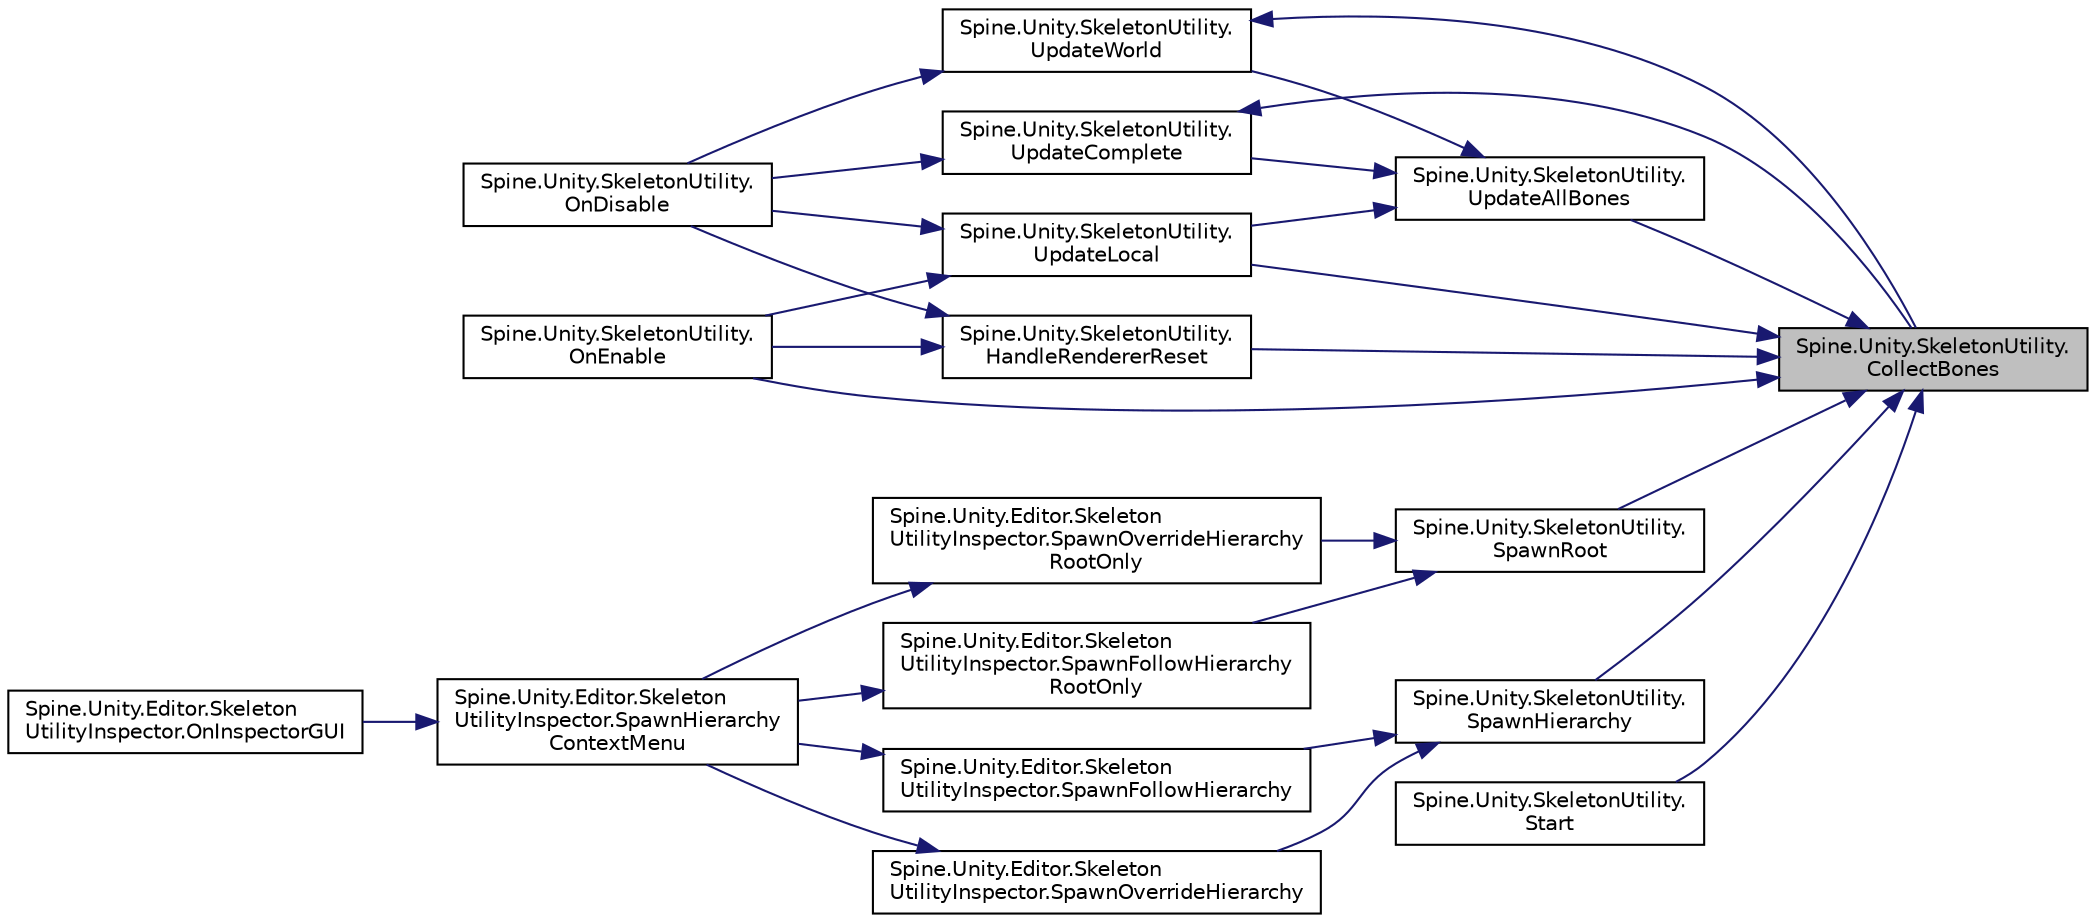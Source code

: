 digraph "Spine.Unity.SkeletonUtility.CollectBones"
{
 // LATEX_PDF_SIZE
  edge [fontname="Helvetica",fontsize="10",labelfontname="Helvetica",labelfontsize="10"];
  node [fontname="Helvetica",fontsize="10",shape=record];
  rankdir="RL";
  Node1 [label="Spine.Unity.SkeletonUtility.\lCollectBones",height=0.2,width=0.4,color="black", fillcolor="grey75", style="filled", fontcolor="black",tooltip=" "];
  Node1 -> Node2 [dir="back",color="midnightblue",fontsize="10",style="solid"];
  Node2 [label="Spine.Unity.SkeletonUtility.\lHandleRendererReset",height=0.2,width=0.4,color="black", fillcolor="white", style="filled",URL="$class_spine_1_1_unity_1_1_skeleton_utility.html#a3e082cff6cee7236a52c1d2e180858e6",tooltip=" "];
  Node2 -> Node3 [dir="back",color="midnightblue",fontsize="10",style="solid"];
  Node3 [label="Spine.Unity.SkeletonUtility.\lOnDisable",height=0.2,width=0.4,color="black", fillcolor="white", style="filled",URL="$class_spine_1_1_unity_1_1_skeleton_utility.html#ab6d579cc0b750cdb5cda3b229bee548e",tooltip=" "];
  Node2 -> Node4 [dir="back",color="midnightblue",fontsize="10",style="solid"];
  Node4 [label="Spine.Unity.SkeletonUtility.\lOnEnable",height=0.2,width=0.4,color="black", fillcolor="white", style="filled",URL="$class_spine_1_1_unity_1_1_skeleton_utility.html#aa78b163706d319ad90dc479f8aaeef8f",tooltip=" "];
  Node1 -> Node4 [dir="back",color="midnightblue",fontsize="10",style="solid"];
  Node1 -> Node5 [dir="back",color="midnightblue",fontsize="10",style="solid"];
  Node5 [label="Spine.Unity.SkeletonUtility.\lSpawnHierarchy",height=0.2,width=0.4,color="black", fillcolor="white", style="filled",URL="$class_spine_1_1_unity_1_1_skeleton_utility.html#aca7429047790d57b9da23180484224c7",tooltip=" "];
  Node5 -> Node6 [dir="back",color="midnightblue",fontsize="10",style="solid"];
  Node6 [label="Spine.Unity.Editor.Skeleton\lUtilityInspector.SpawnFollowHierarchy",height=0.2,width=0.4,color="black", fillcolor="white", style="filled",URL="$class_spine_1_1_unity_1_1_editor_1_1_skeleton_utility_inspector.html#a92860705b113a15e7dad148fd33ebd48",tooltip=" "];
  Node6 -> Node7 [dir="back",color="midnightblue",fontsize="10",style="solid"];
  Node7 [label="Spine.Unity.Editor.Skeleton\lUtilityInspector.SpawnHierarchy\lContextMenu",height=0.2,width=0.4,color="black", fillcolor="white", style="filled",URL="$class_spine_1_1_unity_1_1_editor_1_1_skeleton_utility_inspector.html#ac788bccb16956f14571306f3f4dfc13d",tooltip=" "];
  Node7 -> Node8 [dir="back",color="midnightblue",fontsize="10",style="solid"];
  Node8 [label="Spine.Unity.Editor.Skeleton\lUtilityInspector.OnInspectorGUI",height=0.2,width=0.4,color="black", fillcolor="white", style="filled",URL="$class_spine_1_1_unity_1_1_editor_1_1_skeleton_utility_inspector.html#a6f52ece3c7e4f67f2e25c41b40adba3f",tooltip=" "];
  Node5 -> Node9 [dir="back",color="midnightblue",fontsize="10",style="solid"];
  Node9 [label="Spine.Unity.Editor.Skeleton\lUtilityInspector.SpawnOverrideHierarchy",height=0.2,width=0.4,color="black", fillcolor="white", style="filled",URL="$class_spine_1_1_unity_1_1_editor_1_1_skeleton_utility_inspector.html#a2708a1e7073263a0c030b8bcaa40638c",tooltip=" "];
  Node9 -> Node7 [dir="back",color="midnightblue",fontsize="10",style="solid"];
  Node1 -> Node10 [dir="back",color="midnightblue",fontsize="10",style="solid"];
  Node10 [label="Spine.Unity.SkeletonUtility.\lSpawnRoot",height=0.2,width=0.4,color="black", fillcolor="white", style="filled",URL="$class_spine_1_1_unity_1_1_skeleton_utility.html#a0f885c2a30cd961443484ca28ec77701",tooltip=" "];
  Node10 -> Node11 [dir="back",color="midnightblue",fontsize="10",style="solid"];
  Node11 [label="Spine.Unity.Editor.Skeleton\lUtilityInspector.SpawnFollowHierarchy\lRootOnly",height=0.2,width=0.4,color="black", fillcolor="white", style="filled",URL="$class_spine_1_1_unity_1_1_editor_1_1_skeleton_utility_inspector.html#a1a639c83e8127cd48223f24076c880bb",tooltip=" "];
  Node11 -> Node7 [dir="back",color="midnightblue",fontsize="10",style="solid"];
  Node10 -> Node12 [dir="back",color="midnightblue",fontsize="10",style="solid"];
  Node12 [label="Spine.Unity.Editor.Skeleton\lUtilityInspector.SpawnOverrideHierarchy\lRootOnly",height=0.2,width=0.4,color="black", fillcolor="white", style="filled",URL="$class_spine_1_1_unity_1_1_editor_1_1_skeleton_utility_inspector.html#a461c26edb5aa51272b5c7d0b0af02bf4",tooltip=" "];
  Node12 -> Node7 [dir="back",color="midnightblue",fontsize="10",style="solid"];
  Node1 -> Node13 [dir="back",color="midnightblue",fontsize="10",style="solid"];
  Node13 [label="Spine.Unity.SkeletonUtility.\lStart",height=0.2,width=0.4,color="black", fillcolor="white", style="filled",URL="$class_spine_1_1_unity_1_1_skeleton_utility.html#a5a0b0a15d3643eac13d5eac42bac0536",tooltip=" "];
  Node1 -> Node14 [dir="back",color="midnightblue",fontsize="10",style="solid"];
  Node14 [label="Spine.Unity.SkeletonUtility.\lUpdateAllBones",height=0.2,width=0.4,color="black", fillcolor="white", style="filled",URL="$class_spine_1_1_unity_1_1_skeleton_utility.html#a4494dc034768c27c176aa285f53de883",tooltip=" "];
  Node14 -> Node15 [dir="back",color="midnightblue",fontsize="10",style="solid"];
  Node15 [label="Spine.Unity.SkeletonUtility.\lUpdateComplete",height=0.2,width=0.4,color="black", fillcolor="white", style="filled",URL="$class_spine_1_1_unity_1_1_skeleton_utility.html#a594711858f18430e3a4bb903cb50b7f9",tooltip=" "];
  Node15 -> Node1 [dir="back",color="midnightblue",fontsize="10",style="solid"];
  Node15 -> Node3 [dir="back",color="midnightblue",fontsize="10",style="solid"];
  Node14 -> Node16 [dir="back",color="midnightblue",fontsize="10",style="solid"];
  Node16 [label="Spine.Unity.SkeletonUtility.\lUpdateLocal",height=0.2,width=0.4,color="black", fillcolor="white", style="filled",URL="$class_spine_1_1_unity_1_1_skeleton_utility.html#a3456ddafc7f626b07ec0226e00c787b9",tooltip=" "];
  Node16 -> Node3 [dir="back",color="midnightblue",fontsize="10",style="solid"];
  Node16 -> Node4 [dir="back",color="midnightblue",fontsize="10",style="solid"];
  Node14 -> Node17 [dir="back",color="midnightblue",fontsize="10",style="solid"];
  Node17 [label="Spine.Unity.SkeletonUtility.\lUpdateWorld",height=0.2,width=0.4,color="black", fillcolor="white", style="filled",URL="$class_spine_1_1_unity_1_1_skeleton_utility.html#a118b3e9fc284b8b231e7a66f0ce2fe44",tooltip=" "];
  Node17 -> Node1 [dir="back",color="midnightblue",fontsize="10",style="solid"];
  Node17 -> Node3 [dir="back",color="midnightblue",fontsize="10",style="solid"];
  Node1 -> Node16 [dir="back",color="midnightblue",fontsize="10",style="solid"];
}
